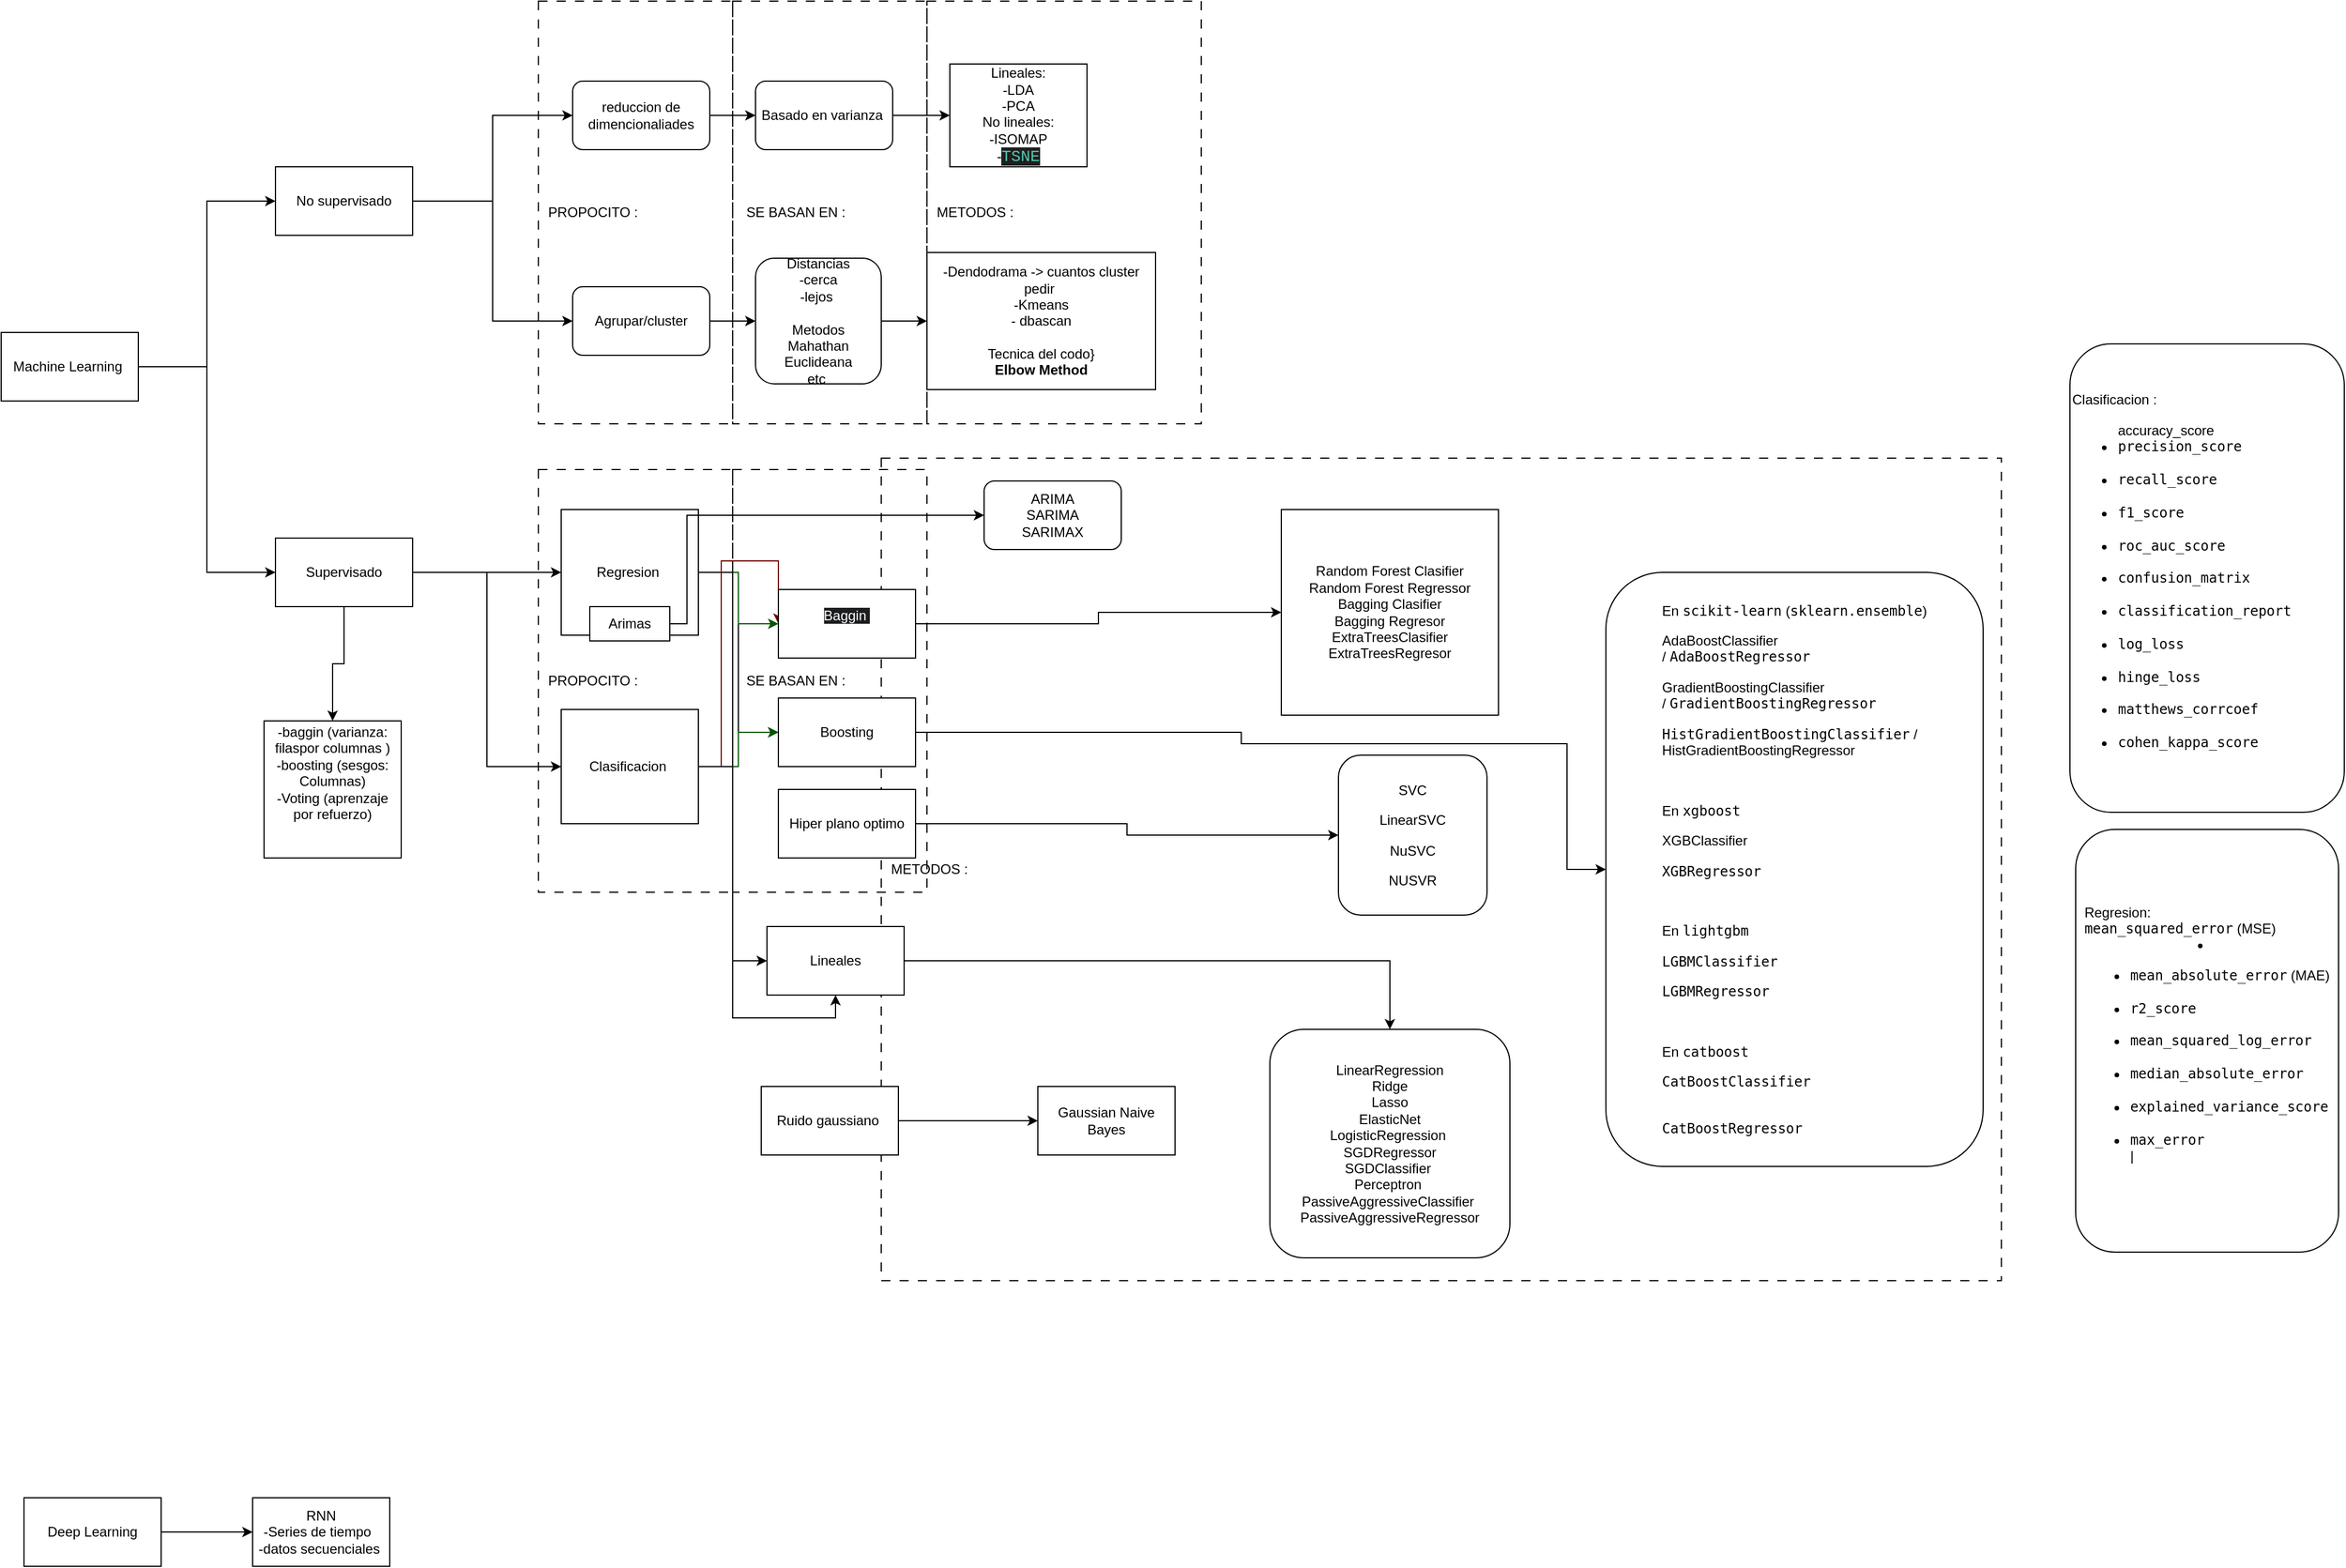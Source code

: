 <mxfile version="27.0.9">
  <diagram name="Página-1" id="9_9RohxBQFwLKHzVKFe6">
    <mxGraphModel dx="2316" dy="894" grid="1" gridSize="10" guides="1" tooltips="1" connect="1" arrows="1" fold="1" page="1" pageScale="1" pageWidth="827" pageHeight="1169" math="0" shadow="0">
      <root>
        <mxCell id="0" />
        <mxCell id="1" parent="0" />
        <mxCell id="C5ZI_fkeVRTLdhSNKJ9w-19" value="&lt;p&gt;&amp;nbsp; &amp;nbsp;SE BASAN EN :&lt;/p&gt;" style="rounded=0;whiteSpace=wrap;html=1;fillColor=none;align=left;strokeColor=default;dashed=1;dashPattern=8 8;" parent="1" vertex="1">
          <mxGeometry x="560" y="200" width="170" height="370" as="geometry" />
        </mxCell>
        <mxCell id="C5ZI_fkeVRTLdhSNKJ9w-11" style="edgeStyle=orthogonalEdgeStyle;rounded=0;orthogonalLoop=1;jettySize=auto;html=1;entryX=0;entryY=0.5;entryDx=0;entryDy=0;" parent="1" source="C5ZI_fkeVRTLdhSNKJ9w-1" target="C5ZI_fkeVRTLdhSNKJ9w-3" edge="1">
          <mxGeometry relative="1" as="geometry" />
        </mxCell>
        <mxCell id="C5ZI_fkeVRTLdhSNKJ9w-12" style="edgeStyle=orthogonalEdgeStyle;rounded=0;orthogonalLoop=1;jettySize=auto;html=1;entryX=0;entryY=0.5;entryDx=0;entryDy=0;" parent="1" source="C5ZI_fkeVRTLdhSNKJ9w-1" target="C5ZI_fkeVRTLdhSNKJ9w-2" edge="1">
          <mxGeometry relative="1" as="geometry" />
        </mxCell>
        <mxCell id="C5ZI_fkeVRTLdhSNKJ9w-1" value="No supervisado" style="rounded=0;whiteSpace=wrap;html=1;" parent="1" vertex="1">
          <mxGeometry x="160" y="345" width="120" height="60" as="geometry" />
        </mxCell>
        <mxCell id="C5ZI_fkeVRTLdhSNKJ9w-16" style="edgeStyle=orthogonalEdgeStyle;rounded=0;orthogonalLoop=1;jettySize=auto;html=1;entryX=0;entryY=0.5;entryDx=0;entryDy=0;" parent="1" source="C5ZI_fkeVRTLdhSNKJ9w-2" target="C5ZI_fkeVRTLdhSNKJ9w-15" edge="1">
          <mxGeometry relative="1" as="geometry" />
        </mxCell>
        <mxCell id="C5ZI_fkeVRTLdhSNKJ9w-2" value="reduccion de dimencionaliades" style="rounded=1;whiteSpace=wrap;html=1;" parent="1" vertex="1">
          <mxGeometry x="420" y="270" width="120" height="60" as="geometry" />
        </mxCell>
        <mxCell id="C5ZI_fkeVRTLdhSNKJ9w-13" style="edgeStyle=orthogonalEdgeStyle;rounded=0;orthogonalLoop=1;jettySize=auto;html=1;entryX=0;entryY=0.5;entryDx=0;entryDy=0;" parent="1" source="C5ZI_fkeVRTLdhSNKJ9w-3" target="C5ZI_fkeVRTLdhSNKJ9w-9" edge="1">
          <mxGeometry relative="1" as="geometry" />
        </mxCell>
        <mxCell id="C5ZI_fkeVRTLdhSNKJ9w-3" value="Agrupar/cluster" style="rounded=1;whiteSpace=wrap;html=1;" parent="1" vertex="1">
          <mxGeometry x="420" y="450" width="120" height="60" as="geometry" />
        </mxCell>
        <mxCell id="C5ZI_fkeVRTLdhSNKJ9w-14" style="edgeStyle=orthogonalEdgeStyle;rounded=0;orthogonalLoop=1;jettySize=auto;html=1;" parent="1" source="C5ZI_fkeVRTLdhSNKJ9w-9" target="C5ZI_fkeVRTLdhSNKJ9w-10" edge="1">
          <mxGeometry relative="1" as="geometry" />
        </mxCell>
        <mxCell id="C5ZI_fkeVRTLdhSNKJ9w-9" value="Distancias&lt;br&gt;-cerca&lt;div&gt;-lejos&amp;nbsp;&lt;br&gt;&lt;br&gt;Metodos&lt;br&gt;Mahathan&lt;/div&gt;&lt;div&gt;Euclideana&lt;/div&gt;&lt;div&gt;etc&amp;nbsp;&lt;/div&gt;" style="rounded=1;whiteSpace=wrap;html=1;" parent="1" vertex="1">
          <mxGeometry x="580" y="425" width="110" height="110" as="geometry" />
        </mxCell>
        <mxCell id="C5ZI_fkeVRTLdhSNKJ9w-10" value="-Dendodrama -&amp;gt; cuantos cluster pedir&amp;nbsp;&lt;div&gt;-Kmeans&lt;/div&gt;&lt;div&gt;- dbascan&lt;/div&gt;&lt;div&gt;&lt;span style=&quot;background-color: transparent; color: light-dark(rgb(0, 0, 0), rgb(255, 255, 255));&quot;&gt;&lt;br&gt;&lt;/span&gt;&lt;/div&gt;&lt;div&gt;&lt;span style=&quot;background-color: transparent; color: light-dark(rgb(0, 0, 0), rgb(255, 255, 255));&quot;&gt;Tecnica del codo}&lt;/span&gt;&lt;/div&gt;&lt;div&gt;&lt;strong style=&quot;background-color: transparent; color: light-dark(rgb(0, 0, 0), rgb(255, 255, 255));&quot;&gt;Elbow Method&lt;/strong&gt;&lt;/div&gt;" style="rounded=0;whiteSpace=wrap;html=1;" parent="1" vertex="1">
          <mxGeometry x="730" y="420" width="200" height="120" as="geometry" />
        </mxCell>
        <mxCell id="C5ZI_fkeVRTLdhSNKJ9w-18" style="edgeStyle=orthogonalEdgeStyle;rounded=0;orthogonalLoop=1;jettySize=auto;html=1;entryX=0;entryY=0.5;entryDx=0;entryDy=0;" parent="1" source="C5ZI_fkeVRTLdhSNKJ9w-15" target="C5ZI_fkeVRTLdhSNKJ9w-17" edge="1">
          <mxGeometry relative="1" as="geometry" />
        </mxCell>
        <mxCell id="C5ZI_fkeVRTLdhSNKJ9w-15" value="Basado en varianza&amp;nbsp;" style="rounded=1;whiteSpace=wrap;html=1;" parent="1" vertex="1">
          <mxGeometry x="580" y="270" width="120" height="60" as="geometry" />
        </mxCell>
        <mxCell id="C5ZI_fkeVRTLdhSNKJ9w-17" value="&lt;div&gt;Lineales:&lt;/div&gt;-LDA&lt;div&gt;-PCA&lt;/div&gt;&lt;div&gt;No lineales:&lt;/div&gt;&lt;div&gt;-ISOMAP&lt;/div&gt;&lt;div&gt;-&lt;span style=&quot;color: rgb(78, 201, 176); background-color: rgb(31, 31, 31); font-family: Consolas, &amp;quot;Courier New&amp;quot;, monospace; font-size: 14px; white-space: pre;&quot;&gt;TSNE&lt;/span&gt;&lt;/div&gt;" style="rounded=0;whiteSpace=wrap;html=1;" parent="1" vertex="1">
          <mxGeometry x="750" y="255" width="120" height="90" as="geometry" />
        </mxCell>
        <mxCell id="C5ZI_fkeVRTLdhSNKJ9w-20" value="&lt;p&gt;&amp;nbsp; PROPOCITO :&lt;/p&gt;" style="rounded=0;whiteSpace=wrap;html=1;fillColor=none;align=left;strokeColor=default;dashed=1;dashPattern=8 8;" parent="1" vertex="1">
          <mxGeometry x="390" y="200" width="170" height="370" as="geometry" />
        </mxCell>
        <mxCell id="C5ZI_fkeVRTLdhSNKJ9w-21" value="&lt;p&gt;&amp;nbsp; METODOS :&lt;/p&gt;" style="rounded=0;whiteSpace=wrap;html=1;fillColor=none;align=left;strokeColor=default;dashed=1;dashPattern=8 8;" parent="1" vertex="1">
          <mxGeometry x="730" y="200" width="240" height="370" as="geometry" />
        </mxCell>
        <mxCell id="Dy7Q5Xgi4TRUnLwvuhuH-5" style="edgeStyle=orthogonalEdgeStyle;rounded=0;orthogonalLoop=1;jettySize=auto;html=1;entryX=0;entryY=0.5;entryDx=0;entryDy=0;" parent="1" source="Dy7Q5Xgi4TRUnLwvuhuH-1" target="Dy7Q5Xgi4TRUnLwvuhuH-4" edge="1">
          <mxGeometry relative="1" as="geometry" />
        </mxCell>
        <mxCell id="Dy7Q5Xgi4TRUnLwvuhuH-6" style="edgeStyle=orthogonalEdgeStyle;rounded=0;orthogonalLoop=1;jettySize=auto;html=1;entryX=0;entryY=0.5;entryDx=0;entryDy=0;" parent="1" source="Dy7Q5Xgi4TRUnLwvuhuH-1" target="C5ZI_fkeVRTLdhSNKJ9w-1" edge="1">
          <mxGeometry relative="1" as="geometry" />
        </mxCell>
        <mxCell id="Dy7Q5Xgi4TRUnLwvuhuH-1" value="Machine Learning&amp;nbsp;" style="rounded=0;whiteSpace=wrap;html=1;" parent="1" vertex="1">
          <mxGeometry x="-80" y="490" width="120" height="60" as="geometry" />
        </mxCell>
        <mxCell id="Dy7Q5Xgi4TRUnLwvuhuH-2" value="-baggin (varianza: filaspor columnas )&lt;div&gt;-boosting (sesgos: Columnas)&lt;/div&gt;&lt;div&gt;-Voting (aprenzaje por refuerzo)&lt;/div&gt;&lt;div&gt;&lt;br&gt;&lt;/div&gt;&lt;div&gt;&lt;br&gt;&lt;/div&gt;" style="whiteSpace=wrap;html=1;rounded=0;" parent="1" vertex="1">
          <mxGeometry x="150" y="830" width="120" height="120" as="geometry" />
        </mxCell>
        <mxCell id="Dy7Q5Xgi4TRUnLwvuhuH-7" style="edgeStyle=orthogonalEdgeStyle;rounded=0;orthogonalLoop=1;jettySize=auto;html=1;" parent="1" source="Dy7Q5Xgi4TRUnLwvuhuH-4" target="Dy7Q5Xgi4TRUnLwvuhuH-2" edge="1">
          <mxGeometry relative="1" as="geometry" />
        </mxCell>
        <mxCell id="M4qcc3BLTqc3jIXUVcVV-9" style="edgeStyle=orthogonalEdgeStyle;rounded=0;orthogonalLoop=1;jettySize=auto;html=1;" parent="1" source="Dy7Q5Xgi4TRUnLwvuhuH-4" target="M4qcc3BLTqc3jIXUVcVV-5" edge="1">
          <mxGeometry relative="1" as="geometry" />
        </mxCell>
        <mxCell id="M4qcc3BLTqc3jIXUVcVV-10" style="edgeStyle=orthogonalEdgeStyle;rounded=0;orthogonalLoop=1;jettySize=auto;html=1;entryX=0;entryY=0.5;entryDx=0;entryDy=0;" parent="1" source="Dy7Q5Xgi4TRUnLwvuhuH-4" target="M4qcc3BLTqc3jIXUVcVV-6" edge="1">
          <mxGeometry relative="1" as="geometry" />
        </mxCell>
        <mxCell id="Dy7Q5Xgi4TRUnLwvuhuH-4" value="Supervisado" style="rounded=0;whiteSpace=wrap;html=1;" parent="1" vertex="1">
          <mxGeometry x="160" y="670" width="120" height="60" as="geometry" />
        </mxCell>
        <mxCell id="Dy7Q5Xgi4TRUnLwvuhuH-8" value="&lt;p&gt;&amp;nbsp; &amp;nbsp;SE BASAN EN :&lt;/p&gt;" style="rounded=0;whiteSpace=wrap;html=1;fillColor=none;align=left;strokeColor=default;dashed=1;dashPattern=8 8;" parent="1" vertex="1">
          <mxGeometry x="560" y="610" width="170" height="370" as="geometry" />
        </mxCell>
        <mxCell id="Dy7Q5Xgi4TRUnLwvuhuH-9" value="&lt;p&gt;&amp;nbsp; PROPOCITO :&lt;/p&gt;" style="rounded=0;whiteSpace=wrap;html=1;fillColor=none;align=left;strokeColor=default;dashed=1;dashPattern=8 8;" parent="1" vertex="1">
          <mxGeometry x="390" y="610" width="170" height="370" as="geometry" />
        </mxCell>
        <mxCell id="Dy7Q5Xgi4TRUnLwvuhuH-10" value="&lt;p&gt;&amp;nbsp; METODOS :&lt;/p&gt;" style="rounded=0;whiteSpace=wrap;html=1;fillColor=none;align=left;strokeColor=default;dashed=1;dashPattern=8 8;" parent="1" vertex="1">
          <mxGeometry x="690" y="600" width="980" height="720" as="geometry" />
        </mxCell>
        <mxCell id="M4qcc3BLTqc3jIXUVcVV-3" value="" style="edgeStyle=orthogonalEdgeStyle;rounded=0;orthogonalLoop=1;jettySize=auto;html=1;" parent="1" source="M4qcc3BLTqc3jIXUVcVV-1" target="M4qcc3BLTqc3jIXUVcVV-2" edge="1">
          <mxGeometry relative="1" as="geometry" />
        </mxCell>
        <mxCell id="M4qcc3BLTqc3jIXUVcVV-1" value="Deep Learning" style="rounded=0;whiteSpace=wrap;html=1;" parent="1" vertex="1">
          <mxGeometry x="-60" y="1510" width="120" height="60" as="geometry" />
        </mxCell>
        <mxCell id="M4qcc3BLTqc3jIXUVcVV-2" value="RNN&lt;br&gt;-Series de tiempo&amp;nbsp;&amp;nbsp;&lt;div&gt;-datos secuenciales&amp;nbsp;&lt;/div&gt;" style="whiteSpace=wrap;html=1;rounded=0;" parent="1" vertex="1">
          <mxGeometry x="140" y="1510" width="120" height="60" as="geometry" />
        </mxCell>
        <mxCell id="M4qcc3BLTqc3jIXUVcVV-15" style="edgeStyle=orthogonalEdgeStyle;rounded=0;orthogonalLoop=1;jettySize=auto;html=1;entryX=0;entryY=0.5;entryDx=0;entryDy=0;" parent="1" source="M4qcc3BLTqc3jIXUVcVV-5" target="M4qcc3BLTqc3jIXUVcVV-12" edge="1">
          <mxGeometry relative="1" as="geometry" />
        </mxCell>
        <mxCell id="M4qcc3BLTqc3jIXUVcVV-16" style="edgeStyle=orthogonalEdgeStyle;rounded=0;orthogonalLoop=1;jettySize=auto;html=1;entryX=0;entryY=0.5;entryDx=0;entryDy=0;fillColor=#008a00;strokeColor=#005700;" parent="1" source="M4qcc3BLTqc3jIXUVcVV-5" target="M4qcc3BLTqc3jIXUVcVV-13" edge="1">
          <mxGeometry relative="1" as="geometry" />
        </mxCell>
        <mxCell id="M4qcc3BLTqc3jIXUVcVV-32" style="edgeStyle=orthogonalEdgeStyle;rounded=0;orthogonalLoop=1;jettySize=auto;html=1;entryX=0.5;entryY=1;entryDx=0;entryDy=0;" parent="1" source="M4qcc3BLTqc3jIXUVcVV-5" target="M4qcc3BLTqc3jIXUVcVV-27" edge="1">
          <mxGeometry relative="1" as="geometry" />
        </mxCell>
        <mxCell id="M4qcc3BLTqc3jIXUVcVV-5" value="Regresion&amp;nbsp;" style="rounded=0;whiteSpace=wrap;html=1;" parent="1" vertex="1">
          <mxGeometry x="410" y="645" width="120" height="110" as="geometry" />
        </mxCell>
        <mxCell id="M4qcc3BLTqc3jIXUVcVV-14" style="edgeStyle=orthogonalEdgeStyle;rounded=0;orthogonalLoop=1;jettySize=auto;html=1;entryX=0;entryY=0.5;entryDx=0;entryDy=0;fillColor=#a20025;strokeColor=#6F0000;" parent="1" source="M4qcc3BLTqc3jIXUVcVV-6" target="M4qcc3BLTqc3jIXUVcVV-13" edge="1">
          <mxGeometry relative="1" as="geometry">
            <Array as="points">
              <mxPoint x="550" y="870" />
              <mxPoint x="550" y="690" />
            </Array>
          </mxGeometry>
        </mxCell>
        <mxCell id="M4qcc3BLTqc3jIXUVcVV-17" style="edgeStyle=orthogonalEdgeStyle;rounded=0;orthogonalLoop=1;jettySize=auto;html=1;entryX=0;entryY=0.5;entryDx=0;entryDy=0;fillColor=#008a00;strokeColor=#005700;" parent="1" source="M4qcc3BLTqc3jIXUVcVV-6" target="M4qcc3BLTqc3jIXUVcVV-12" edge="1">
          <mxGeometry relative="1" as="geometry" />
        </mxCell>
        <mxCell id="M4qcc3BLTqc3jIXUVcVV-31" style="edgeStyle=orthogonalEdgeStyle;rounded=0;orthogonalLoop=1;jettySize=auto;html=1;entryX=0;entryY=0.5;entryDx=0;entryDy=0;" parent="1" source="M4qcc3BLTqc3jIXUVcVV-6" target="M4qcc3BLTqc3jIXUVcVV-27" edge="1">
          <mxGeometry relative="1" as="geometry" />
        </mxCell>
        <mxCell id="M4qcc3BLTqc3jIXUVcVV-6" value="Clasificacion&amp;nbsp;" style="rounded=0;whiteSpace=wrap;html=1;" parent="1" vertex="1">
          <mxGeometry x="410" y="820" width="120" height="100" as="geometry" />
        </mxCell>
        <mxCell id="M4qcc3BLTqc3jIXUVcVV-23" style="edgeStyle=orthogonalEdgeStyle;rounded=0;orthogonalLoop=1;jettySize=auto;html=1;entryX=0;entryY=0.5;entryDx=0;entryDy=0;" parent="1" source="M4qcc3BLTqc3jIXUVcVV-7" target="M4qcc3BLTqc3jIXUVcVV-22" edge="1">
          <mxGeometry relative="1" as="geometry">
            <Array as="points">
              <mxPoint x="520" y="745" />
              <mxPoint x="520" y="650" />
            </Array>
          </mxGeometry>
        </mxCell>
        <mxCell id="M4qcc3BLTqc3jIXUVcVV-7" value="Arimas" style="rounded=0;whiteSpace=wrap;html=1;" parent="1" vertex="1">
          <mxGeometry x="435" y="730" width="70" height="30" as="geometry" />
        </mxCell>
        <mxCell id="M4qcc3BLTqc3jIXUVcVV-40" style="edgeStyle=orthogonalEdgeStyle;rounded=0;orthogonalLoop=1;jettySize=auto;html=1;entryX=0;entryY=0.5;entryDx=0;entryDy=0;" parent="1" source="M4qcc3BLTqc3jIXUVcVV-12" target="M4qcc3BLTqc3jIXUVcVV-39" edge="1">
          <mxGeometry relative="1" as="geometry">
            <Array as="points">
              <mxPoint x="1005" y="840" />
              <mxPoint x="1005" y="850" />
              <mxPoint x="1290" y="850" />
            </Array>
          </mxGeometry>
        </mxCell>
        <mxCell id="M4qcc3BLTqc3jIXUVcVV-12" value="Boosting" style="rounded=0;whiteSpace=wrap;html=1;" parent="1" vertex="1">
          <mxGeometry x="600" y="810" width="120" height="60" as="geometry" />
        </mxCell>
        <mxCell id="M4qcc3BLTqc3jIXUVcVV-25" style="edgeStyle=orthogonalEdgeStyle;rounded=0;orthogonalLoop=1;jettySize=auto;html=1;entryX=0;entryY=0.5;entryDx=0;entryDy=0;" parent="1" source="M4qcc3BLTqc3jIXUVcVV-13" target="M4qcc3BLTqc3jIXUVcVV-24" edge="1">
          <mxGeometry relative="1" as="geometry" />
        </mxCell>
        <mxCell id="M4qcc3BLTqc3jIXUVcVV-13" value="&#xa;&lt;span style=&quot;color: rgb(255, 255, 255); font-family: Helvetica; font-size: 12px; font-style: normal; font-variant-ligatures: normal; font-variant-caps: normal; font-weight: 400; letter-spacing: normal; orphans: 2; text-align: center; text-indent: 0px; text-transform: none; widows: 2; word-spacing: 0px; -webkit-text-stroke-width: 0px; white-space: normal; background-color: rgb(27, 29, 30); text-decoration-thickness: initial; text-decoration-style: initial; text-decoration-color: initial; display: inline !important; float: none;&quot;&gt;Baggin&amp;nbsp;&lt;/span&gt;&#xa;&#xa;" style="rounded=0;whiteSpace=wrap;html=1;" parent="1" vertex="1">
          <mxGeometry x="600" y="715" width="120" height="60" as="geometry" />
        </mxCell>
        <mxCell id="M4qcc3BLTqc3jIXUVcVV-21" style="edgeStyle=orthogonalEdgeStyle;rounded=0;orthogonalLoop=1;jettySize=auto;html=1;" parent="1" source="M4qcc3BLTqc3jIXUVcVV-18" target="M4qcc3BLTqc3jIXUVcVV-20" edge="1">
          <mxGeometry relative="1" as="geometry" />
        </mxCell>
        <mxCell id="M4qcc3BLTqc3jIXUVcVV-18" value="Hiper plano optimo" style="rounded=0;whiteSpace=wrap;html=1;" parent="1" vertex="1">
          <mxGeometry x="600" y="890" width="120" height="60" as="geometry" />
        </mxCell>
        <mxCell id="M4qcc3BLTqc3jIXUVcVV-20" value="&lt;p&gt;SVC&lt;/p&gt;&lt;p&gt;LinearSVC&lt;/p&gt;&lt;p&gt;NuSVC&lt;/p&gt;&lt;p&gt;NUSVR&lt;/p&gt;" style="rounded=1;whiteSpace=wrap;html=1;" parent="1" vertex="1">
          <mxGeometry x="1090" y="860" width="130" height="140" as="geometry" />
        </mxCell>
        <mxCell id="M4qcc3BLTqc3jIXUVcVV-22" value="ARIMA&lt;br&gt;SARIMA&lt;br&gt;SARIMAX" style="rounded=1;whiteSpace=wrap;html=1;" parent="1" vertex="1">
          <mxGeometry x="780" y="620" width="120" height="60" as="geometry" />
        </mxCell>
        <mxCell id="M4qcc3BLTqc3jIXUVcVV-24" value="Random Forest Clasifier&#xa;Random Forest Regressor&#xa;Bagging Clasifier&#xa;Bagging Regresor&#xa;ExtraTreesClasifier&#xa;ExtraTreesRegresor" style="rounded=0;whiteSpace=wrap;html=1;" parent="1" vertex="1">
          <mxGeometry x="1040" y="645" width="190" height="180" as="geometry" />
        </mxCell>
        <mxCell id="M4qcc3BLTqc3jIXUVcVV-28" style="edgeStyle=orthogonalEdgeStyle;rounded=0;orthogonalLoop=1;jettySize=auto;html=1;" parent="1" source="M4qcc3BLTqc3jIXUVcVV-27" target="M4qcc3BLTqc3jIXUVcVV-29" edge="1">
          <mxGeometry relative="1" as="geometry">
            <mxPoint x="860.0" y="1090" as="targetPoint" />
          </mxGeometry>
        </mxCell>
        <mxCell id="M4qcc3BLTqc3jIXUVcVV-27" value="Lineales" style="rounded=0;whiteSpace=wrap;html=1;" parent="1" vertex="1">
          <mxGeometry x="590" y="1010" width="120" height="60" as="geometry" />
        </mxCell>
        <mxCell id="M4qcc3BLTqc3jIXUVcVV-29" value="&lt;div&gt;LinearRegression&lt;/div&gt;&lt;div&gt;Ridge&lt;/div&gt;&lt;div&gt;Lasso&lt;/div&gt;&lt;div&gt;ElasticNet&lt;/div&gt;&lt;div&gt;LogisticRegression&amp;nbsp;&lt;/div&gt;&lt;div&gt;SGDRegressor&lt;/div&gt;&lt;div&gt;SGDClassifier&amp;nbsp;&lt;/div&gt;&lt;div&gt;Perceptron&amp;nbsp;&lt;/div&gt;&lt;div&gt;PassiveAggressiveClassifier&amp;nbsp;&lt;/div&gt;&lt;div&gt;PassiveAggressiveRegressor&lt;/div&gt;" style="rounded=1;whiteSpace=wrap;html=1;" parent="1" vertex="1">
          <mxGeometry x="1030" y="1100" width="210" height="200" as="geometry" />
        </mxCell>
        <mxCell id="M4qcc3BLTqc3jIXUVcVV-36" style="edgeStyle=orthogonalEdgeStyle;rounded=0;orthogonalLoop=1;jettySize=auto;html=1;entryX=0;entryY=0.5;entryDx=0;entryDy=0;" parent="1" source="M4qcc3BLTqc3jIXUVcVV-33" target="M4qcc3BLTqc3jIXUVcVV-35" edge="1">
          <mxGeometry relative="1" as="geometry" />
        </mxCell>
        <mxCell id="M4qcc3BLTqc3jIXUVcVV-33" value="Ruido gaussiano&amp;nbsp;" style="rounded=0;whiteSpace=wrap;html=1;" parent="1" vertex="1">
          <mxGeometry x="585" y="1150" width="120" height="60" as="geometry" />
        </mxCell>
        <mxCell id="M4qcc3BLTqc3jIXUVcVV-35" value="Gaussian Naive Bayes" style="rounded=0;whiteSpace=wrap;html=1;" parent="1" vertex="1">
          <mxGeometry x="827" y="1150" width="120" height="60" as="geometry" />
        </mxCell>
        <mxCell id="M4qcc3BLTqc3jIXUVcVV-37" value="&lt;div style=&quot;&quot;&gt;&lt;span style=&quot;background-color: transparent; color: light-dark(rgb(0, 0, 0), rgb(255, 255, 255));&quot;&gt;Clasificacion :&lt;/span&gt;&lt;/div&gt;&lt;ul&gt;&lt;code&gt;&lt;div style=&quot;&quot;&gt;&lt;span style=&quot;background-color: transparent; color: light-dark(rgb(0, 0, 0), rgb(255, 255, 255)); font-family: Helvetica;&quot;&gt;accuracy_score&lt;/span&gt;&lt;/div&gt;&lt;/code&gt;&lt;li style=&quot;&quot;&gt;&lt;code&gt;precision_score&lt;/code&gt;&lt;/li&gt;&lt;div style=&quot;&quot;&gt;&lt;br&gt;&lt;/div&gt;&lt;li style=&quot;&quot;&gt;&lt;code&gt;recall_score&lt;/code&gt;&lt;/li&gt;&lt;div style=&quot;&quot;&gt;&lt;br&gt;&lt;/div&gt;&lt;li style=&quot;&quot;&gt;&lt;code&gt;f1_score&lt;/code&gt;&lt;/li&gt;&lt;div style=&quot;&quot;&gt;&lt;br&gt;&lt;/div&gt;&lt;li style=&quot;&quot;&gt;&lt;code&gt;roc_auc_score&lt;/code&gt;&lt;/li&gt;&lt;div style=&quot;&quot;&gt;&lt;br&gt;&lt;/div&gt;&lt;li style=&quot;&quot;&gt;&lt;code&gt;confusion_matrix&lt;/code&gt;&lt;/li&gt;&lt;div style=&quot;&quot;&gt;&lt;br&gt;&lt;/div&gt;&lt;li style=&quot;&quot;&gt;&lt;code&gt;classification_report&lt;/code&gt;&lt;/li&gt;&lt;div style=&quot;&quot;&gt;&lt;br&gt;&lt;/div&gt;&lt;li style=&quot;&quot;&gt;&lt;code&gt;log_loss&lt;/code&gt;&lt;/li&gt;&lt;div style=&quot;&quot;&gt;&lt;br&gt;&lt;/div&gt;&lt;li style=&quot;&quot;&gt;&lt;code&gt;hinge_loss&lt;/code&gt;&lt;/li&gt;&lt;div style=&quot;&quot;&gt;&lt;br&gt;&lt;/div&gt;&lt;li style=&quot;&quot;&gt;&lt;code&gt;matthews_corrcoef&lt;/code&gt;&lt;/li&gt;&lt;div style=&quot;&quot;&gt;&lt;br&gt;&lt;/div&gt;&lt;li style=&quot;&quot;&gt;&lt;code&gt;cohen_kappa_score&lt;/code&gt;&lt;/li&gt;&lt;/ul&gt;" style="rounded=1;whiteSpace=wrap;html=1;align=left;" parent="1" vertex="1">
          <mxGeometry x="1730" y="500" width="240" height="410" as="geometry" />
        </mxCell>
        <mxCell id="M4qcc3BLTqc3jIXUVcVV-38" value="&lt;div style=&quot;text-align: left;&quot;&gt;&lt;span style=&quot;background-color: transparent; color: light-dark(rgb(0, 0, 0), rgb(255, 255, 255));&quot;&gt;Regresion:&lt;/span&gt;&lt;/div&gt;&lt;div style=&quot;text-align: left;&quot;&gt;&lt;code style=&quot;background-color: transparent; color: light-dark(rgb(0, 0, 0), rgb(255, 255, 255));&quot;&gt;mean_squared_error&lt;/code&gt;&lt;span style=&quot;background-color: transparent; color: light-dark(rgb(0, 0, 0), rgb(255, 255, 255));&quot;&gt; (MSE)&lt;/span&gt;&lt;/div&gt;&lt;li&gt;&lt;ul&gt;&lt;li style=&quot;text-align: left;&quot;&gt;&lt;code&gt;mean_absolute_error&lt;/code&gt; (MAE)&lt;/li&gt;&lt;div style=&quot;text-align: left;&quot;&gt;&lt;br&gt;&lt;/div&gt;&lt;li style=&quot;text-align: left;&quot;&gt;&lt;code&gt;r2_score&lt;/code&gt;&lt;/li&gt;&lt;div style=&quot;text-align: left;&quot;&gt;&lt;br&gt;&lt;/div&gt;&lt;li style=&quot;text-align: left;&quot;&gt;&lt;code&gt;mean_squared_log_error&lt;/code&gt;&lt;/li&gt;&lt;div style=&quot;text-align: left;&quot;&gt;&lt;br&gt;&lt;/div&gt;&lt;li style=&quot;text-align: left;&quot;&gt;&lt;code&gt;median_absolute_error&lt;/code&gt;&lt;/li&gt;&lt;div style=&quot;text-align: left;&quot;&gt;&lt;br&gt;&lt;/div&gt;&lt;li style=&quot;text-align: left;&quot;&gt;&lt;code&gt;explained_variance_score&lt;/code&gt;&lt;/li&gt;&lt;div style=&quot;text-align: left;&quot;&gt;&lt;br&gt;&lt;/div&gt;&lt;li style=&quot;text-align: left;&quot;&gt;&lt;code&gt;max_error&lt;/code&gt;&lt;/li&gt;&lt;div style=&quot;text-align: left;&quot;&gt;|&lt;/div&gt;&lt;/ul&gt;&lt;p&gt;&lt;/p&gt;&lt;/li&gt;" style="rounded=1;whiteSpace=wrap;html=1;" parent="1" vertex="1">
          <mxGeometry x="1735" y="925" width="230" height="370" as="geometry" />
        </mxCell>
        <mxCell id="M4qcc3BLTqc3jIXUVcVV-39" value="&lt;p style=&quot;text-align: left;&quot;&gt;En &lt;code class=&quot;western&quot;&gt;scikit-learn&lt;/code&gt; (&lt;code class=&quot;western&quot;&gt;sklearn.ensemble&lt;/code&gt;)&lt;/p&gt;&lt;p style=&quot;margin-bottom: 0in&quot;&gt;&lt;/p&gt;&lt;div style=&quot;text-align: left;&quot;&gt;&lt;span style=&quot;background-color: transparent; color: light-dark(rgb(0, 0, 0), rgb(255, 255, 255));&quot;&gt;AdaBoostClassifier&lt;/span&gt;&lt;/div&gt;&lt;div style=&quot;text-align: left;&quot;&gt;&lt;span style=&quot;background-color: transparent; color: light-dark(rgb(0, 0, 0), rgb(255, 255, 255));&quot;&gt;/ &lt;/span&gt;&lt;code style=&quot;background-color: transparent; color: light-dark(rgb(0, 0, 0), rgb(255, 255, 255));&quot; class=&quot;western&quot;&gt;AdaBoostRegressor&lt;/code&gt;&lt;/div&gt;&lt;p style=&quot;margin-bottom: 0in&quot;&gt;&lt;/p&gt;&lt;div style=&quot;text-align: left;&quot;&gt;&lt;span style=&quot;background-color: transparent; color: light-dark(rgb(0, 0, 0), rgb(255, 255, 255));&quot;&gt;GradientBoostingClassifier&lt;/span&gt;&lt;/div&gt;&lt;div style=&quot;text-align: left;&quot;&gt;&lt;span style=&quot;background-color: transparent; color: light-dark(rgb(0, 0, 0), rgb(255, 255, 255));&quot;&gt;/ &lt;/span&gt;&lt;code style=&quot;background-color: transparent; color: light-dark(rgb(0, 0, 0), rgb(255, 255, 255));&quot; class=&quot;western&quot;&gt;GradientBoostingRegressor&lt;/code&gt;&lt;/div&gt;&lt;p&gt;&lt;/p&gt;&lt;div style=&quot;text-align: left;&quot;&gt;&lt;code style=&quot;background-color: transparent; color: light-dark(rgb(0, 0, 0), rgb(255, 255, 255));&quot; class=&quot;western&quot;&gt;HistGradientBoostingClassifier&lt;/code&gt;&lt;span style=&quot;background-color: transparent; color: light-dark(rgb(0, 0, 0), rgb(255, 255, 255));&quot;&gt; /&lt;/span&gt;&lt;/div&gt;&lt;code class=&quot;western&quot;&gt;&lt;div style=&quot;text-align: left;&quot;&gt;&lt;span style=&quot;background-color: transparent; color: light-dark(rgb(0, 0, 0), rgb(255, 255, 255)); font-family: Helvetica;&quot;&gt;HistGradientBoostingRegressor&lt;/span&gt;&lt;/div&gt;&lt;/code&gt;&lt;p&gt;&lt;/p&gt;&lt;div style=&quot;text-align: left;&quot;&gt;&lt;br&gt;&lt;/div&gt;&lt;p style=&quot;text-align: left;&quot;&gt; En &lt;code class=&quot;western&quot;&gt;xgboost&lt;/code&gt;&lt;/p&gt;&lt;div style=&quot;text-align: left;&quot;&gt;&lt;span style=&quot;background-color: transparent; color: light-dark(rgb(0, 0, 0), rgb(255, 255, 255));&quot;&gt;XGBClassifier&lt;/span&gt;&lt;/div&gt;&lt;p style=&quot;text-align: left;&quot;&gt;&lt;code class=&quot;western&quot;&gt;XGBRegressor&lt;/code&gt;&lt;/p&gt;&lt;p style=&quot;text-align: left;&quot;&gt;&lt;br&gt;&lt;/p&gt;&lt;p style=&quot;text-align: left;&quot;&gt; En &lt;code class=&quot;western&quot;&gt;lightgbm&lt;/code&gt;&lt;/p&gt;&lt;p style=&quot;text-align: left; margin-bottom: 0in;&quot;&gt;&lt;code class=&quot;western&quot;&gt;LGBMClassifier&lt;/code&gt;&lt;/p&gt;&lt;p style=&quot;text-align: left;&quot;&gt;&lt;code class=&quot;western&quot;&gt;LGBMRegressor&lt;/code&gt;&lt;/p&gt;&lt;p style=&quot;text-align: left;&quot;&gt;&lt;br&gt;&lt;/p&gt;&lt;p style=&quot;text-align: left;&quot;&gt;En &lt;code class=&quot;western&quot;&gt;catboost&lt;/code&gt;&lt;/p&gt;&lt;p style=&quot;text-align: left; margin-bottom: 0in;&quot;&gt;&lt;code class=&quot;western&quot;&gt;CatBoostClassifier&lt;/code&gt;&lt;br&gt;&lt;/p&gt;&lt;div style=&quot;text-align: left;&quot;&gt;&lt;br&gt;&lt;/div&gt;&lt;p style=&quot;text-align: left;&quot;&gt;&lt;code class=&quot;western&quot;&gt;CatBoostRegressor&lt;/code&gt; &lt;br&gt;&lt;/p&gt;" style="rounded=1;whiteSpace=wrap;html=1;" parent="1" vertex="1">
          <mxGeometry x="1324" y="700" width="330" height="520" as="geometry" />
        </mxCell>
      </root>
    </mxGraphModel>
  </diagram>
</mxfile>
